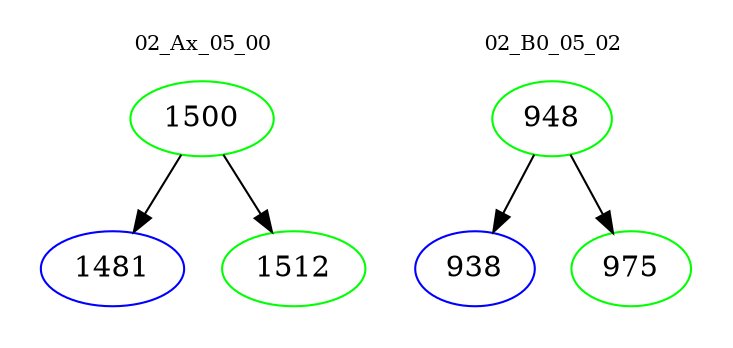 digraph{
subgraph cluster_0 {
color = white
label = "02_Ax_05_00";
fontsize=10;
T0_1500 [label="1500", color="green"]
T0_1500 -> T0_1481 [color="black"]
T0_1481 [label="1481", color="blue"]
T0_1500 -> T0_1512 [color="black"]
T0_1512 [label="1512", color="green"]
}
subgraph cluster_1 {
color = white
label = "02_B0_05_02";
fontsize=10;
T1_948 [label="948", color="green"]
T1_948 -> T1_938 [color="black"]
T1_938 [label="938", color="blue"]
T1_948 -> T1_975 [color="black"]
T1_975 [label="975", color="green"]
}
}
